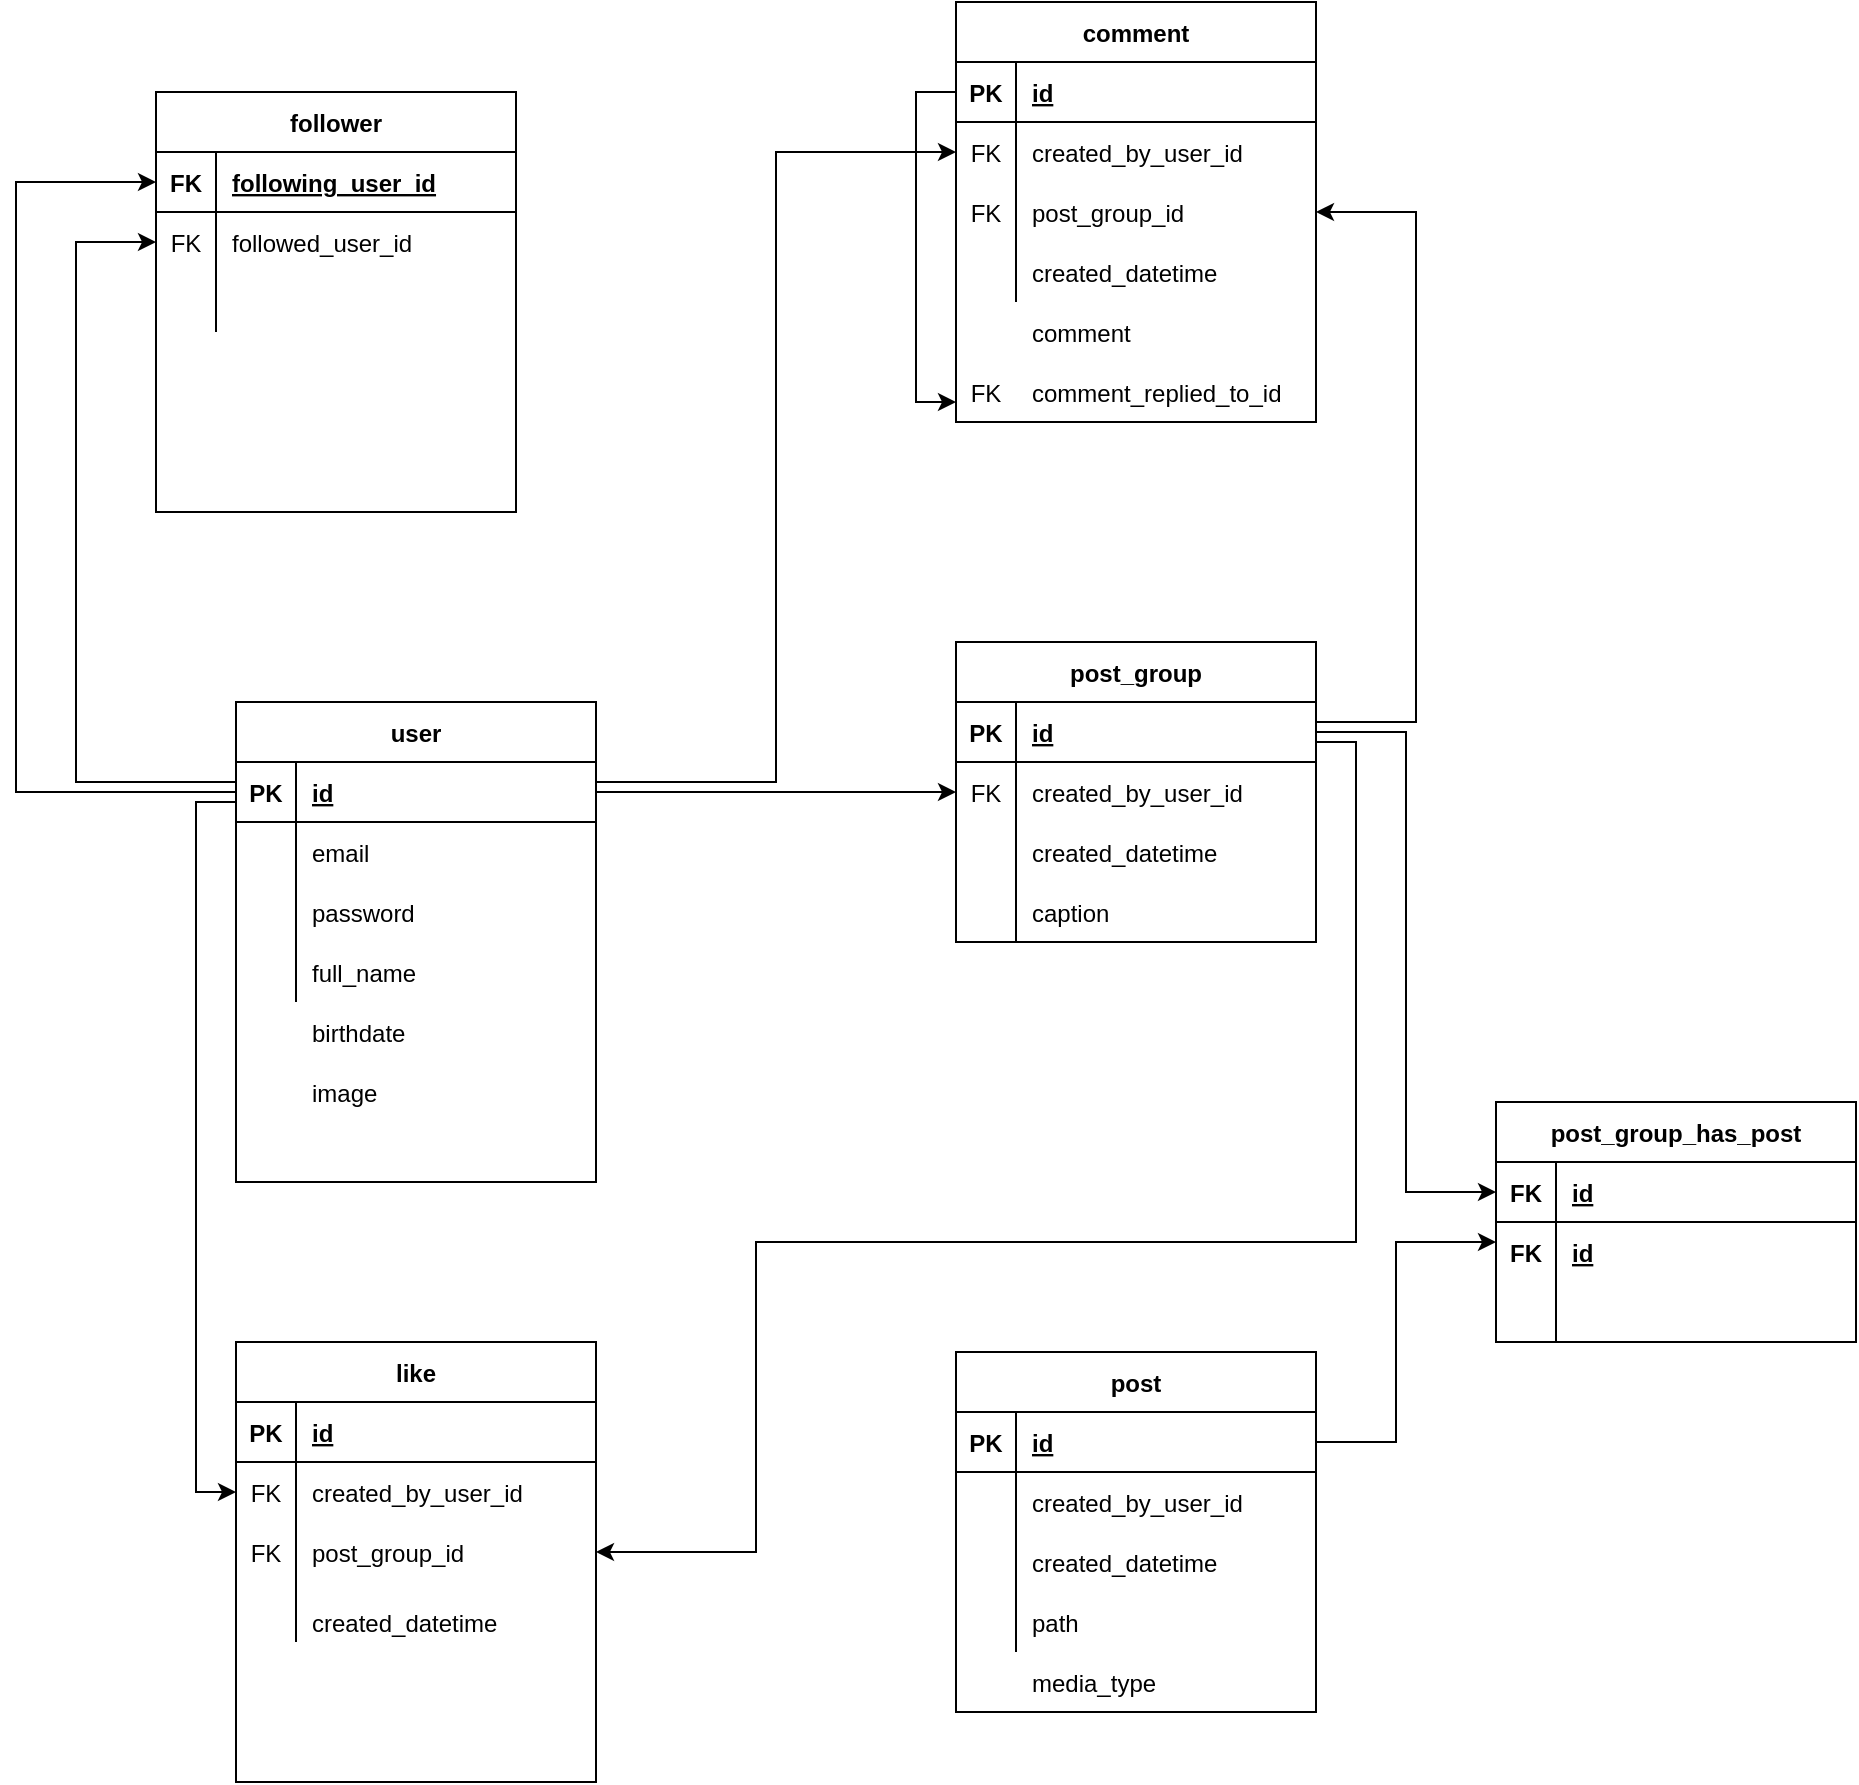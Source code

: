 <mxfile>
    <diagram id="n9DE9smfEkgQzYJsBdhr" name="หน้า-1">
        <mxGraphModel dx="1129" dy="1591" grid="1" gridSize="10" guides="1" tooltips="1" connect="1" arrows="1" fold="1" page="1" pageScale="1" pageWidth="827" pageHeight="1169" math="0" shadow="0">
            <root>
                <mxCell id="0"/>
                <mxCell id="1" parent="0"/>
                <mxCell id="JcZZN16-O_PrBwROxKfJ-8" value="user" style="shape=table;startSize=30;container=1;collapsible=1;childLayout=tableLayout;fixedRows=1;rowLines=0;fontStyle=1;align=center;resizeLast=1;" parent="1" vertex="1">
                    <mxGeometry x="340" y="310" width="180" height="240" as="geometry"/>
                </mxCell>
                <mxCell id="JcZZN16-O_PrBwROxKfJ-9" value="" style="shape=tableRow;horizontal=0;startSize=0;swimlaneHead=0;swimlaneBody=0;fillColor=none;collapsible=0;dropTarget=0;points=[[0,0.5],[1,0.5]];portConstraint=eastwest;top=0;left=0;right=0;bottom=1;" parent="JcZZN16-O_PrBwROxKfJ-8" vertex="1">
                    <mxGeometry y="30" width="180" height="30" as="geometry"/>
                </mxCell>
                <mxCell id="JcZZN16-O_PrBwROxKfJ-10" value="PK" style="shape=partialRectangle;connectable=0;fillColor=none;top=0;left=0;bottom=0;right=0;fontStyle=1;overflow=hidden;" parent="JcZZN16-O_PrBwROxKfJ-9" vertex="1">
                    <mxGeometry width="30" height="30" as="geometry">
                        <mxRectangle width="30" height="30" as="alternateBounds"/>
                    </mxGeometry>
                </mxCell>
                <mxCell id="JcZZN16-O_PrBwROxKfJ-11" value="id" style="shape=partialRectangle;connectable=0;fillColor=none;top=0;left=0;bottom=0;right=0;align=left;spacingLeft=6;fontStyle=5;overflow=hidden;" parent="JcZZN16-O_PrBwROxKfJ-9" vertex="1">
                    <mxGeometry x="30" width="150" height="30" as="geometry">
                        <mxRectangle width="150" height="30" as="alternateBounds"/>
                    </mxGeometry>
                </mxCell>
                <mxCell id="JcZZN16-O_PrBwROxKfJ-18" value="" style="shape=tableRow;horizontal=0;startSize=0;swimlaneHead=0;swimlaneBody=0;fillColor=none;collapsible=0;dropTarget=0;points=[[0,0.5],[1,0.5]];portConstraint=eastwest;top=0;left=0;right=0;bottom=0;" parent="JcZZN16-O_PrBwROxKfJ-8" vertex="1">
                    <mxGeometry y="60" width="180" height="30" as="geometry"/>
                </mxCell>
                <mxCell id="JcZZN16-O_PrBwROxKfJ-19" value="" style="shape=partialRectangle;connectable=0;fillColor=none;top=0;left=0;bottom=0;right=0;editable=1;overflow=hidden;" parent="JcZZN16-O_PrBwROxKfJ-18" vertex="1">
                    <mxGeometry width="30" height="30" as="geometry">
                        <mxRectangle width="30" height="30" as="alternateBounds"/>
                    </mxGeometry>
                </mxCell>
                <mxCell id="JcZZN16-O_PrBwROxKfJ-20" value="email" style="shape=partialRectangle;connectable=0;fillColor=none;top=0;left=0;bottom=0;right=0;align=left;spacingLeft=6;overflow=hidden;" parent="JcZZN16-O_PrBwROxKfJ-18" vertex="1">
                    <mxGeometry x="30" width="150" height="30" as="geometry">
                        <mxRectangle width="150" height="30" as="alternateBounds"/>
                    </mxGeometry>
                </mxCell>
                <mxCell id="JcZZN16-O_PrBwROxKfJ-12" value="" style="shape=tableRow;horizontal=0;startSize=0;swimlaneHead=0;swimlaneBody=0;fillColor=none;collapsible=0;dropTarget=0;points=[[0,0.5],[1,0.5]];portConstraint=eastwest;top=0;left=0;right=0;bottom=0;" parent="JcZZN16-O_PrBwROxKfJ-8" vertex="1">
                    <mxGeometry y="90" width="180" height="30" as="geometry"/>
                </mxCell>
                <mxCell id="JcZZN16-O_PrBwROxKfJ-13" value="" style="shape=partialRectangle;connectable=0;fillColor=none;top=0;left=0;bottom=0;right=0;editable=1;overflow=hidden;" parent="JcZZN16-O_PrBwROxKfJ-12" vertex="1">
                    <mxGeometry width="30" height="30" as="geometry">
                        <mxRectangle width="30" height="30" as="alternateBounds"/>
                    </mxGeometry>
                </mxCell>
                <mxCell id="JcZZN16-O_PrBwROxKfJ-14" value="password" style="shape=partialRectangle;connectable=0;fillColor=none;top=0;left=0;bottom=0;right=0;align=left;spacingLeft=6;overflow=hidden;" parent="JcZZN16-O_PrBwROxKfJ-12" vertex="1">
                    <mxGeometry x="30" width="150" height="30" as="geometry">
                        <mxRectangle width="150" height="30" as="alternateBounds"/>
                    </mxGeometry>
                </mxCell>
                <mxCell id="JcZZN16-O_PrBwROxKfJ-15" value="" style="shape=tableRow;horizontal=0;startSize=0;swimlaneHead=0;swimlaneBody=0;fillColor=none;collapsible=0;dropTarget=0;points=[[0,0.5],[1,0.5]];portConstraint=eastwest;top=0;left=0;right=0;bottom=0;" parent="JcZZN16-O_PrBwROxKfJ-8" vertex="1">
                    <mxGeometry y="120" width="180" height="30" as="geometry"/>
                </mxCell>
                <mxCell id="JcZZN16-O_PrBwROxKfJ-16" value="" style="shape=partialRectangle;connectable=0;fillColor=none;top=0;left=0;bottom=0;right=0;editable=1;overflow=hidden;" parent="JcZZN16-O_PrBwROxKfJ-15" vertex="1">
                    <mxGeometry width="30" height="30" as="geometry">
                        <mxRectangle width="30" height="30" as="alternateBounds"/>
                    </mxGeometry>
                </mxCell>
                <mxCell id="JcZZN16-O_PrBwROxKfJ-17" value="full_name" style="shape=partialRectangle;connectable=0;fillColor=none;top=0;left=0;bottom=0;right=0;align=left;spacingLeft=6;overflow=hidden;" parent="JcZZN16-O_PrBwROxKfJ-15" vertex="1">
                    <mxGeometry x="30" width="150" height="30" as="geometry">
                        <mxRectangle width="150" height="30" as="alternateBounds"/>
                    </mxGeometry>
                </mxCell>
                <mxCell id="JcZZN16-O_PrBwROxKfJ-25" value="post_group" style="shape=table;startSize=30;container=1;collapsible=1;childLayout=tableLayout;fixedRows=1;rowLines=0;fontStyle=1;align=center;resizeLast=1;" parent="1" vertex="1">
                    <mxGeometry x="700" y="280" width="180" height="150" as="geometry"/>
                </mxCell>
                <mxCell id="JcZZN16-O_PrBwROxKfJ-26" value="" style="shape=tableRow;horizontal=0;startSize=0;swimlaneHead=0;swimlaneBody=0;fillColor=none;collapsible=0;dropTarget=0;points=[[0,0.5],[1,0.5]];portConstraint=eastwest;top=0;left=0;right=0;bottom=1;" parent="JcZZN16-O_PrBwROxKfJ-25" vertex="1">
                    <mxGeometry y="30" width="180" height="30" as="geometry"/>
                </mxCell>
                <mxCell id="JcZZN16-O_PrBwROxKfJ-27" value="PK" style="shape=partialRectangle;connectable=0;fillColor=none;top=0;left=0;bottom=0;right=0;fontStyle=1;overflow=hidden;" parent="JcZZN16-O_PrBwROxKfJ-26" vertex="1">
                    <mxGeometry width="30" height="30" as="geometry">
                        <mxRectangle width="30" height="30" as="alternateBounds"/>
                    </mxGeometry>
                </mxCell>
                <mxCell id="JcZZN16-O_PrBwROxKfJ-28" value="id" style="shape=partialRectangle;connectable=0;fillColor=none;top=0;left=0;bottom=0;right=0;align=left;spacingLeft=6;fontStyle=5;overflow=hidden;" parent="JcZZN16-O_PrBwROxKfJ-26" vertex="1">
                    <mxGeometry x="30" width="150" height="30" as="geometry">
                        <mxRectangle width="150" height="30" as="alternateBounds"/>
                    </mxGeometry>
                </mxCell>
                <mxCell id="JcZZN16-O_PrBwROxKfJ-29" value="" style="shape=tableRow;horizontal=0;startSize=0;swimlaneHead=0;swimlaneBody=0;fillColor=none;collapsible=0;dropTarget=0;points=[[0,0.5],[1,0.5]];portConstraint=eastwest;top=0;left=0;right=0;bottom=0;" parent="JcZZN16-O_PrBwROxKfJ-25" vertex="1">
                    <mxGeometry y="60" width="180" height="30" as="geometry"/>
                </mxCell>
                <mxCell id="JcZZN16-O_PrBwROxKfJ-30" value="FK" style="shape=partialRectangle;connectable=0;fillColor=none;top=0;left=0;bottom=0;right=0;editable=1;overflow=hidden;" parent="JcZZN16-O_PrBwROxKfJ-29" vertex="1">
                    <mxGeometry width="30" height="30" as="geometry">
                        <mxRectangle width="30" height="30" as="alternateBounds"/>
                    </mxGeometry>
                </mxCell>
                <mxCell id="JcZZN16-O_PrBwROxKfJ-31" value="created_by_user_id" style="shape=partialRectangle;connectable=0;fillColor=none;top=0;left=0;bottom=0;right=0;align=left;spacingLeft=6;overflow=hidden;" parent="JcZZN16-O_PrBwROxKfJ-29" vertex="1">
                    <mxGeometry x="30" width="150" height="30" as="geometry">
                        <mxRectangle width="150" height="30" as="alternateBounds"/>
                    </mxGeometry>
                </mxCell>
                <mxCell id="JcZZN16-O_PrBwROxKfJ-32" value="" style="shape=tableRow;horizontal=0;startSize=0;swimlaneHead=0;swimlaneBody=0;fillColor=none;collapsible=0;dropTarget=0;points=[[0,0.5],[1,0.5]];portConstraint=eastwest;top=0;left=0;right=0;bottom=0;" parent="JcZZN16-O_PrBwROxKfJ-25" vertex="1">
                    <mxGeometry y="90" width="180" height="30" as="geometry"/>
                </mxCell>
                <mxCell id="JcZZN16-O_PrBwROxKfJ-33" value="" style="shape=partialRectangle;connectable=0;fillColor=none;top=0;left=0;bottom=0;right=0;editable=1;overflow=hidden;" parent="JcZZN16-O_PrBwROxKfJ-32" vertex="1">
                    <mxGeometry width="30" height="30" as="geometry">
                        <mxRectangle width="30" height="30" as="alternateBounds"/>
                    </mxGeometry>
                </mxCell>
                <mxCell id="JcZZN16-O_PrBwROxKfJ-34" value="created_datetime" style="shape=partialRectangle;connectable=0;fillColor=none;top=0;left=0;bottom=0;right=0;align=left;spacingLeft=6;overflow=hidden;" parent="JcZZN16-O_PrBwROxKfJ-32" vertex="1">
                    <mxGeometry x="30" width="150" height="30" as="geometry">
                        <mxRectangle width="150" height="30" as="alternateBounds"/>
                    </mxGeometry>
                </mxCell>
                <mxCell id="JcZZN16-O_PrBwROxKfJ-35" value="" style="shape=tableRow;horizontal=0;startSize=0;swimlaneHead=0;swimlaneBody=0;fillColor=none;collapsible=0;dropTarget=0;points=[[0,0.5],[1,0.5]];portConstraint=eastwest;top=0;left=0;right=0;bottom=0;" parent="JcZZN16-O_PrBwROxKfJ-25" vertex="1">
                    <mxGeometry y="120" width="180" height="30" as="geometry"/>
                </mxCell>
                <mxCell id="JcZZN16-O_PrBwROxKfJ-36" value="" style="shape=partialRectangle;connectable=0;fillColor=none;top=0;left=0;bottom=0;right=0;editable=1;overflow=hidden;" parent="JcZZN16-O_PrBwROxKfJ-35" vertex="1">
                    <mxGeometry width="30" height="30" as="geometry">
                        <mxRectangle width="30" height="30" as="alternateBounds"/>
                    </mxGeometry>
                </mxCell>
                <mxCell id="JcZZN16-O_PrBwROxKfJ-37" value="caption" style="shape=partialRectangle;connectable=0;fillColor=none;top=0;left=0;bottom=0;right=0;align=left;spacingLeft=6;overflow=hidden;" parent="JcZZN16-O_PrBwROxKfJ-35" vertex="1">
                    <mxGeometry x="30" width="150" height="30" as="geometry">
                        <mxRectangle width="150" height="30" as="alternateBounds"/>
                    </mxGeometry>
                </mxCell>
                <mxCell id="JcZZN16-O_PrBwROxKfJ-40" value="birthdate" style="shape=partialRectangle;connectable=0;fillColor=none;top=0;left=0;bottom=0;right=0;align=left;spacingLeft=6;overflow=hidden;" parent="1" vertex="1">
                    <mxGeometry x="370" y="460" width="150" height="30" as="geometry">
                        <mxRectangle width="150" height="30" as="alternateBounds"/>
                    </mxGeometry>
                </mxCell>
                <mxCell id="JcZZN16-O_PrBwROxKfJ-41" value="image" style="shape=partialRectangle;connectable=0;fillColor=none;top=0;left=0;bottom=0;right=0;align=left;spacingLeft=6;overflow=hidden;" parent="1" vertex="1">
                    <mxGeometry x="370" y="490" width="150" height="30" as="geometry">
                        <mxRectangle width="150" height="30" as="alternateBounds"/>
                    </mxGeometry>
                </mxCell>
                <mxCell id="JcZZN16-O_PrBwROxKfJ-43" value="post" style="shape=table;startSize=30;container=1;collapsible=1;childLayout=tableLayout;fixedRows=1;rowLines=0;fontStyle=1;align=center;resizeLast=1;" parent="1" vertex="1">
                    <mxGeometry x="700" y="635" width="180" height="180" as="geometry"/>
                </mxCell>
                <mxCell id="JcZZN16-O_PrBwROxKfJ-44" value="" style="shape=tableRow;horizontal=0;startSize=0;swimlaneHead=0;swimlaneBody=0;fillColor=none;collapsible=0;dropTarget=0;points=[[0,0.5],[1,0.5]];portConstraint=eastwest;top=0;left=0;right=0;bottom=1;" parent="JcZZN16-O_PrBwROxKfJ-43" vertex="1">
                    <mxGeometry y="30" width="180" height="30" as="geometry"/>
                </mxCell>
                <mxCell id="JcZZN16-O_PrBwROxKfJ-45" value="PK" style="shape=partialRectangle;connectable=0;fillColor=none;top=0;left=0;bottom=0;right=0;fontStyle=1;overflow=hidden;" parent="JcZZN16-O_PrBwROxKfJ-44" vertex="1">
                    <mxGeometry width="30" height="30" as="geometry">
                        <mxRectangle width="30" height="30" as="alternateBounds"/>
                    </mxGeometry>
                </mxCell>
                <mxCell id="JcZZN16-O_PrBwROxKfJ-46" value="id" style="shape=partialRectangle;connectable=0;fillColor=none;top=0;left=0;bottom=0;right=0;align=left;spacingLeft=6;fontStyle=5;overflow=hidden;" parent="JcZZN16-O_PrBwROxKfJ-44" vertex="1">
                    <mxGeometry x="30" width="150" height="30" as="geometry">
                        <mxRectangle width="150" height="30" as="alternateBounds"/>
                    </mxGeometry>
                </mxCell>
                <mxCell id="JcZZN16-O_PrBwROxKfJ-47" value="" style="shape=tableRow;horizontal=0;startSize=0;swimlaneHead=0;swimlaneBody=0;fillColor=none;collapsible=0;dropTarget=0;points=[[0,0.5],[1,0.5]];portConstraint=eastwest;top=0;left=0;right=0;bottom=0;" parent="JcZZN16-O_PrBwROxKfJ-43" vertex="1">
                    <mxGeometry y="60" width="180" height="30" as="geometry"/>
                </mxCell>
                <mxCell id="JcZZN16-O_PrBwROxKfJ-48" value="" style="shape=partialRectangle;connectable=0;fillColor=none;top=0;left=0;bottom=0;right=0;editable=1;overflow=hidden;" parent="JcZZN16-O_PrBwROxKfJ-47" vertex="1">
                    <mxGeometry width="30" height="30" as="geometry">
                        <mxRectangle width="30" height="30" as="alternateBounds"/>
                    </mxGeometry>
                </mxCell>
                <mxCell id="JcZZN16-O_PrBwROxKfJ-49" value="created_by_user_id" style="shape=partialRectangle;connectable=0;fillColor=none;top=0;left=0;bottom=0;right=0;align=left;spacingLeft=6;overflow=hidden;" parent="JcZZN16-O_PrBwROxKfJ-47" vertex="1">
                    <mxGeometry x="30" width="150" height="30" as="geometry">
                        <mxRectangle width="150" height="30" as="alternateBounds"/>
                    </mxGeometry>
                </mxCell>
                <mxCell id="JcZZN16-O_PrBwROxKfJ-50" value="" style="shape=tableRow;horizontal=0;startSize=0;swimlaneHead=0;swimlaneBody=0;fillColor=none;collapsible=0;dropTarget=0;points=[[0,0.5],[1,0.5]];portConstraint=eastwest;top=0;left=0;right=0;bottom=0;" parent="JcZZN16-O_PrBwROxKfJ-43" vertex="1">
                    <mxGeometry y="90" width="180" height="30" as="geometry"/>
                </mxCell>
                <mxCell id="JcZZN16-O_PrBwROxKfJ-51" value="" style="shape=partialRectangle;connectable=0;fillColor=none;top=0;left=0;bottom=0;right=0;editable=1;overflow=hidden;" parent="JcZZN16-O_PrBwROxKfJ-50" vertex="1">
                    <mxGeometry width="30" height="30" as="geometry">
                        <mxRectangle width="30" height="30" as="alternateBounds"/>
                    </mxGeometry>
                </mxCell>
                <mxCell id="JcZZN16-O_PrBwROxKfJ-52" value="created_datetime" style="shape=partialRectangle;connectable=0;fillColor=none;top=0;left=0;bottom=0;right=0;align=left;spacingLeft=6;overflow=hidden;" parent="JcZZN16-O_PrBwROxKfJ-50" vertex="1">
                    <mxGeometry x="30" width="150" height="30" as="geometry">
                        <mxRectangle width="150" height="30" as="alternateBounds"/>
                    </mxGeometry>
                </mxCell>
                <mxCell id="JcZZN16-O_PrBwROxKfJ-53" value="" style="shape=tableRow;horizontal=0;startSize=0;swimlaneHead=0;swimlaneBody=0;fillColor=none;collapsible=0;dropTarget=0;points=[[0,0.5],[1,0.5]];portConstraint=eastwest;top=0;left=0;right=0;bottom=0;" parent="JcZZN16-O_PrBwROxKfJ-43" vertex="1">
                    <mxGeometry y="120" width="180" height="30" as="geometry"/>
                </mxCell>
                <mxCell id="JcZZN16-O_PrBwROxKfJ-54" value="" style="shape=partialRectangle;connectable=0;fillColor=none;top=0;left=0;bottom=0;right=0;editable=1;overflow=hidden;" parent="JcZZN16-O_PrBwROxKfJ-53" vertex="1">
                    <mxGeometry width="30" height="30" as="geometry">
                        <mxRectangle width="30" height="30" as="alternateBounds"/>
                    </mxGeometry>
                </mxCell>
                <mxCell id="JcZZN16-O_PrBwROxKfJ-55" value="path" style="shape=partialRectangle;connectable=0;fillColor=none;top=0;left=0;bottom=0;right=0;align=left;spacingLeft=6;overflow=hidden;" parent="JcZZN16-O_PrBwROxKfJ-53" vertex="1">
                    <mxGeometry x="30" width="150" height="30" as="geometry">
                        <mxRectangle width="150" height="30" as="alternateBounds"/>
                    </mxGeometry>
                </mxCell>
                <mxCell id="JcZZN16-O_PrBwROxKfJ-57" value="media_type" style="shape=partialRectangle;connectable=0;fillColor=none;top=0;left=0;bottom=0;right=0;align=left;spacingLeft=6;overflow=hidden;" parent="1" vertex="1">
                    <mxGeometry x="730" y="785" width="150" height="30" as="geometry">
                        <mxRectangle width="150" height="30" as="alternateBounds"/>
                    </mxGeometry>
                </mxCell>
                <mxCell id="JcZZN16-O_PrBwROxKfJ-58" value="post_group_has_post" style="shape=table;startSize=30;container=1;collapsible=1;childLayout=tableLayout;fixedRows=1;rowLines=0;fontStyle=1;align=center;resizeLast=1;" parent="1" vertex="1">
                    <mxGeometry x="970" y="510" width="180" height="120" as="geometry"/>
                </mxCell>
                <mxCell id="JcZZN16-O_PrBwROxKfJ-59" value="" style="shape=tableRow;horizontal=0;startSize=0;swimlaneHead=0;swimlaneBody=0;fillColor=none;collapsible=0;dropTarget=0;points=[[0,0.5],[1,0.5]];portConstraint=eastwest;top=0;left=0;right=0;bottom=1;" parent="JcZZN16-O_PrBwROxKfJ-58" vertex="1">
                    <mxGeometry y="30" width="180" height="30" as="geometry"/>
                </mxCell>
                <mxCell id="JcZZN16-O_PrBwROxKfJ-60" value="FK" style="shape=partialRectangle;connectable=0;fillColor=none;top=0;left=0;bottom=0;right=0;fontStyle=1;overflow=hidden;" parent="JcZZN16-O_PrBwROxKfJ-59" vertex="1">
                    <mxGeometry width="30" height="30" as="geometry">
                        <mxRectangle width="30" height="30" as="alternateBounds"/>
                    </mxGeometry>
                </mxCell>
                <mxCell id="JcZZN16-O_PrBwROxKfJ-61" value="id" style="shape=partialRectangle;connectable=0;fillColor=none;top=0;left=0;bottom=0;right=0;align=left;spacingLeft=6;fontStyle=5;overflow=hidden;" parent="JcZZN16-O_PrBwROxKfJ-59" vertex="1">
                    <mxGeometry x="30" width="150" height="30" as="geometry">
                        <mxRectangle width="150" height="30" as="alternateBounds"/>
                    </mxGeometry>
                </mxCell>
                <mxCell id="JcZZN16-O_PrBwROxKfJ-65" value="" style="shape=tableRow;horizontal=0;startSize=0;swimlaneHead=0;swimlaneBody=0;fillColor=none;collapsible=0;dropTarget=0;points=[[0,0.5],[1,0.5]];portConstraint=eastwest;top=0;left=0;right=0;bottom=0;" parent="JcZZN16-O_PrBwROxKfJ-58" vertex="1">
                    <mxGeometry y="60" width="180" height="30" as="geometry"/>
                </mxCell>
                <mxCell id="JcZZN16-O_PrBwROxKfJ-66" value="" style="shape=partialRectangle;connectable=0;fillColor=none;top=0;left=0;bottom=0;right=0;editable=1;overflow=hidden;" parent="JcZZN16-O_PrBwROxKfJ-65" vertex="1">
                    <mxGeometry width="30" height="30" as="geometry">
                        <mxRectangle width="30" height="30" as="alternateBounds"/>
                    </mxGeometry>
                </mxCell>
                <mxCell id="JcZZN16-O_PrBwROxKfJ-67" value="" style="shape=partialRectangle;connectable=0;fillColor=none;top=0;left=0;bottom=0;right=0;align=left;spacingLeft=6;overflow=hidden;" parent="JcZZN16-O_PrBwROxKfJ-65" vertex="1">
                    <mxGeometry x="30" width="150" height="30" as="geometry">
                        <mxRectangle width="150" height="30" as="alternateBounds"/>
                    </mxGeometry>
                </mxCell>
                <mxCell id="JcZZN16-O_PrBwROxKfJ-68" value="" style="shape=tableRow;horizontal=0;startSize=0;swimlaneHead=0;swimlaneBody=0;fillColor=none;collapsible=0;dropTarget=0;points=[[0,0.5],[1,0.5]];portConstraint=eastwest;top=0;left=0;right=0;bottom=0;" parent="JcZZN16-O_PrBwROxKfJ-58" vertex="1">
                    <mxGeometry y="90" width="180" height="30" as="geometry"/>
                </mxCell>
                <mxCell id="JcZZN16-O_PrBwROxKfJ-69" value="" style="shape=partialRectangle;connectable=0;fillColor=none;top=0;left=0;bottom=0;right=0;editable=1;overflow=hidden;" parent="JcZZN16-O_PrBwROxKfJ-68" vertex="1">
                    <mxGeometry width="30" height="30" as="geometry">
                        <mxRectangle width="30" height="30" as="alternateBounds"/>
                    </mxGeometry>
                </mxCell>
                <mxCell id="JcZZN16-O_PrBwROxKfJ-70" value="" style="shape=partialRectangle;connectable=0;fillColor=none;top=0;left=0;bottom=0;right=0;align=left;spacingLeft=6;overflow=hidden;" parent="JcZZN16-O_PrBwROxKfJ-68" vertex="1">
                    <mxGeometry x="30" width="150" height="30" as="geometry">
                        <mxRectangle width="150" height="30" as="alternateBounds"/>
                    </mxGeometry>
                </mxCell>
                <mxCell id="JcZZN16-O_PrBwROxKfJ-71" value="id" style="shape=partialRectangle;connectable=0;fillColor=none;top=0;left=0;bottom=0;right=0;align=left;spacingLeft=6;fontStyle=5;overflow=hidden;" parent="1" vertex="1">
                    <mxGeometry x="1000" y="570" width="150" height="30" as="geometry">
                        <mxRectangle width="150" height="30" as="alternateBounds"/>
                    </mxGeometry>
                </mxCell>
                <mxCell id="JcZZN16-O_PrBwROxKfJ-72" value="FK" style="shape=partialRectangle;connectable=0;fillColor=none;top=0;left=0;bottom=0;right=0;fontStyle=1;overflow=hidden;" parent="1" vertex="1">
                    <mxGeometry x="970" y="570" width="30" height="30" as="geometry">
                        <mxRectangle width="30" height="30" as="alternateBounds"/>
                    </mxGeometry>
                </mxCell>
                <mxCell id="JcZZN16-O_PrBwROxKfJ-74" style="edgeStyle=orthogonalEdgeStyle;rounded=0;orthogonalLoop=1;jettySize=auto;html=1;exitX=1;exitY=0.5;exitDx=0;exitDy=0;entryX=0;entryY=0.5;entryDx=0;entryDy=0;" parent="1" source="JcZZN16-O_PrBwROxKfJ-9" target="JcZZN16-O_PrBwROxKfJ-29" edge="1">
                    <mxGeometry relative="1" as="geometry"/>
                </mxCell>
                <mxCell id="JcZZN16-O_PrBwROxKfJ-75" style="edgeStyle=orthogonalEdgeStyle;rounded=0;orthogonalLoop=1;jettySize=auto;html=1;exitX=1;exitY=0.5;exitDx=0;exitDy=0;entryX=0;entryY=0.5;entryDx=0;entryDy=0;" parent="1" source="JcZZN16-O_PrBwROxKfJ-26" target="JcZZN16-O_PrBwROxKfJ-59" edge="1">
                    <mxGeometry relative="1" as="geometry"/>
                </mxCell>
                <mxCell id="JcZZN16-O_PrBwROxKfJ-76" style="edgeStyle=orthogonalEdgeStyle;rounded=0;orthogonalLoop=1;jettySize=auto;html=1;exitX=1;exitY=0.5;exitDx=0;exitDy=0;" parent="1" source="JcZZN16-O_PrBwROxKfJ-44" edge="1">
                    <mxGeometry relative="1" as="geometry">
                        <mxPoint x="970.0" y="580" as="targetPoint"/>
                        <Array as="points">
                            <mxPoint x="920" y="680"/>
                            <mxPoint x="920" y="580"/>
                        </Array>
                    </mxGeometry>
                </mxCell>
                <mxCell id="JcZZN16-O_PrBwROxKfJ-77" value="comment" style="shape=table;startSize=30;container=1;collapsible=1;childLayout=tableLayout;fixedRows=1;rowLines=0;fontStyle=1;align=center;resizeLast=1;" parent="1" vertex="1">
                    <mxGeometry x="700" y="-40" width="180" height="210" as="geometry"/>
                </mxCell>
                <mxCell id="JcZZN16-O_PrBwROxKfJ-78" value="" style="shape=tableRow;horizontal=0;startSize=0;swimlaneHead=0;swimlaneBody=0;fillColor=none;collapsible=0;dropTarget=0;points=[[0,0.5],[1,0.5]];portConstraint=eastwest;top=0;left=0;right=0;bottom=1;" parent="JcZZN16-O_PrBwROxKfJ-77" vertex="1">
                    <mxGeometry y="30" width="180" height="30" as="geometry"/>
                </mxCell>
                <mxCell id="JcZZN16-O_PrBwROxKfJ-79" value="PK" style="shape=partialRectangle;connectable=0;fillColor=none;top=0;left=0;bottom=0;right=0;fontStyle=1;overflow=hidden;" parent="JcZZN16-O_PrBwROxKfJ-78" vertex="1">
                    <mxGeometry width="30" height="30" as="geometry">
                        <mxRectangle width="30" height="30" as="alternateBounds"/>
                    </mxGeometry>
                </mxCell>
                <mxCell id="JcZZN16-O_PrBwROxKfJ-80" value="id" style="shape=partialRectangle;connectable=0;fillColor=none;top=0;left=0;bottom=0;right=0;align=left;spacingLeft=6;fontStyle=5;overflow=hidden;" parent="JcZZN16-O_PrBwROxKfJ-78" vertex="1">
                    <mxGeometry x="30" width="150" height="30" as="geometry">
                        <mxRectangle width="150" height="30" as="alternateBounds"/>
                    </mxGeometry>
                </mxCell>
                <mxCell id="JcZZN16-O_PrBwROxKfJ-81" value="" style="shape=tableRow;horizontal=0;startSize=0;swimlaneHead=0;swimlaneBody=0;fillColor=none;collapsible=0;dropTarget=0;points=[[0,0.5],[1,0.5]];portConstraint=eastwest;top=0;left=0;right=0;bottom=0;" parent="JcZZN16-O_PrBwROxKfJ-77" vertex="1">
                    <mxGeometry y="60" width="180" height="30" as="geometry"/>
                </mxCell>
                <mxCell id="JcZZN16-O_PrBwROxKfJ-82" value="FK" style="shape=partialRectangle;connectable=0;fillColor=none;top=0;left=0;bottom=0;right=0;editable=1;overflow=hidden;" parent="JcZZN16-O_PrBwROxKfJ-81" vertex="1">
                    <mxGeometry width="30" height="30" as="geometry">
                        <mxRectangle width="30" height="30" as="alternateBounds"/>
                    </mxGeometry>
                </mxCell>
                <mxCell id="JcZZN16-O_PrBwROxKfJ-83" value="created_by_user_id" style="shape=partialRectangle;connectable=0;fillColor=none;top=0;left=0;bottom=0;right=0;align=left;spacingLeft=6;overflow=hidden;" parent="JcZZN16-O_PrBwROxKfJ-81" vertex="1">
                    <mxGeometry x="30" width="150" height="30" as="geometry">
                        <mxRectangle width="150" height="30" as="alternateBounds"/>
                    </mxGeometry>
                </mxCell>
                <mxCell id="JcZZN16-O_PrBwROxKfJ-84" value="" style="shape=tableRow;horizontal=0;startSize=0;swimlaneHead=0;swimlaneBody=0;fillColor=none;collapsible=0;dropTarget=0;points=[[0,0.5],[1,0.5]];portConstraint=eastwest;top=0;left=0;right=0;bottom=0;" parent="JcZZN16-O_PrBwROxKfJ-77" vertex="1">
                    <mxGeometry y="90" width="180" height="30" as="geometry"/>
                </mxCell>
                <mxCell id="JcZZN16-O_PrBwROxKfJ-85" value="FK" style="shape=partialRectangle;connectable=0;fillColor=none;top=0;left=0;bottom=0;right=0;editable=1;overflow=hidden;" parent="JcZZN16-O_PrBwROxKfJ-84" vertex="1">
                    <mxGeometry width="30" height="30" as="geometry">
                        <mxRectangle width="30" height="30" as="alternateBounds"/>
                    </mxGeometry>
                </mxCell>
                <mxCell id="JcZZN16-O_PrBwROxKfJ-86" value="post_group_id" style="shape=partialRectangle;connectable=0;fillColor=none;top=0;left=0;bottom=0;right=0;align=left;spacingLeft=6;overflow=hidden;" parent="JcZZN16-O_PrBwROxKfJ-84" vertex="1">
                    <mxGeometry x="30" width="150" height="30" as="geometry">
                        <mxRectangle width="150" height="30" as="alternateBounds"/>
                    </mxGeometry>
                </mxCell>
                <mxCell id="JcZZN16-O_PrBwROxKfJ-87" value="" style="shape=tableRow;horizontal=0;startSize=0;swimlaneHead=0;swimlaneBody=0;fillColor=none;collapsible=0;dropTarget=0;points=[[0,0.5],[1,0.5]];portConstraint=eastwest;top=0;left=0;right=0;bottom=0;" parent="JcZZN16-O_PrBwROxKfJ-77" vertex="1">
                    <mxGeometry y="120" width="180" height="30" as="geometry"/>
                </mxCell>
                <mxCell id="JcZZN16-O_PrBwROxKfJ-88" value="" style="shape=partialRectangle;connectable=0;fillColor=none;top=0;left=0;bottom=0;right=0;editable=1;overflow=hidden;" parent="JcZZN16-O_PrBwROxKfJ-87" vertex="1">
                    <mxGeometry width="30" height="30" as="geometry">
                        <mxRectangle width="30" height="30" as="alternateBounds"/>
                    </mxGeometry>
                </mxCell>
                <mxCell id="JcZZN16-O_PrBwROxKfJ-89" value="created_datetime" style="shape=partialRectangle;connectable=0;fillColor=none;top=0;left=0;bottom=0;right=0;align=left;spacingLeft=6;overflow=hidden;" parent="JcZZN16-O_PrBwROxKfJ-87" vertex="1">
                    <mxGeometry x="30" width="150" height="30" as="geometry">
                        <mxRectangle width="150" height="30" as="alternateBounds"/>
                    </mxGeometry>
                </mxCell>
                <mxCell id="JcZZN16-O_PrBwROxKfJ-93" value="comment" style="shape=partialRectangle;connectable=0;fillColor=none;top=0;left=0;bottom=0;right=0;align=left;spacingLeft=6;overflow=hidden;" parent="1" vertex="1">
                    <mxGeometry x="730" y="110" width="150" height="30" as="geometry">
                        <mxRectangle width="150" height="30" as="alternateBounds"/>
                    </mxGeometry>
                </mxCell>
                <mxCell id="JcZZN16-O_PrBwROxKfJ-94" value="comment_replied_to_id" style="shape=partialRectangle;connectable=0;fillColor=none;top=0;left=0;bottom=0;right=0;align=left;spacingLeft=6;overflow=hidden;" parent="1" vertex="1">
                    <mxGeometry x="730" y="140" width="150" height="30" as="geometry">
                        <mxRectangle width="150" height="30" as="alternateBounds"/>
                    </mxGeometry>
                </mxCell>
                <mxCell id="JcZZN16-O_PrBwROxKfJ-95" style="edgeStyle=orthogonalEdgeStyle;rounded=0;orthogonalLoop=1;jettySize=auto;html=1;exitX=1;exitY=0.5;exitDx=0;exitDy=0;entryX=0;entryY=0.5;entryDx=0;entryDy=0;" parent="1" source="JcZZN16-O_PrBwROxKfJ-9" target="JcZZN16-O_PrBwROxKfJ-81" edge="1">
                    <mxGeometry relative="1" as="geometry">
                        <Array as="points">
                            <mxPoint x="520" y="350"/>
                            <mxPoint x="610" y="350"/>
                            <mxPoint x="610" y="35"/>
                        </Array>
                    </mxGeometry>
                </mxCell>
                <mxCell id="JcZZN16-O_PrBwROxKfJ-98" style="edgeStyle=orthogonalEdgeStyle;rounded=0;orthogonalLoop=1;jettySize=auto;html=1;exitX=1;exitY=0.5;exitDx=0;exitDy=0;entryX=1;entryY=0.5;entryDx=0;entryDy=0;" parent="1" source="JcZZN16-O_PrBwROxKfJ-26" target="JcZZN16-O_PrBwROxKfJ-84" edge="1">
                    <mxGeometry relative="1" as="geometry">
                        <Array as="points">
                            <mxPoint x="880" y="320"/>
                            <mxPoint x="930" y="320"/>
                            <mxPoint x="930" y="65"/>
                        </Array>
                    </mxGeometry>
                </mxCell>
                <mxCell id="JcZZN16-O_PrBwROxKfJ-99" style="edgeStyle=orthogonalEdgeStyle;rounded=0;orthogonalLoop=1;jettySize=auto;html=1;exitX=0;exitY=0.5;exitDx=0;exitDy=0;" parent="1" source="JcZZN16-O_PrBwROxKfJ-78" edge="1">
                    <mxGeometry relative="1" as="geometry">
                        <mxPoint x="700" y="160" as="targetPoint"/>
                        <Array as="points">
                            <mxPoint x="680" y="5"/>
                            <mxPoint x="680" y="160"/>
                        </Array>
                    </mxGeometry>
                </mxCell>
                <mxCell id="JcZZN16-O_PrBwROxKfJ-100" value="FK" style="shape=partialRectangle;connectable=0;fillColor=none;top=0;left=0;bottom=0;right=0;editable=1;overflow=hidden;" parent="1" vertex="1">
                    <mxGeometry x="700" y="140" width="30" height="30" as="geometry">
                        <mxRectangle width="30" height="30" as="alternateBounds"/>
                    </mxGeometry>
                </mxCell>
                <mxCell id="JcZZN16-O_PrBwROxKfJ-101" value="follower" style="shape=table;startSize=30;container=1;collapsible=1;childLayout=tableLayout;fixedRows=1;rowLines=0;fontStyle=1;align=center;resizeLast=1;" parent="1" vertex="1">
                    <mxGeometry x="300" y="5" width="180" height="210" as="geometry"/>
                </mxCell>
                <mxCell id="JcZZN16-O_PrBwROxKfJ-102" value="" style="shape=tableRow;horizontal=0;startSize=0;swimlaneHead=0;swimlaneBody=0;fillColor=none;collapsible=0;dropTarget=0;points=[[0,0.5],[1,0.5]];portConstraint=eastwest;top=0;left=0;right=0;bottom=1;" parent="JcZZN16-O_PrBwROxKfJ-101" vertex="1">
                    <mxGeometry y="30" width="180" height="30" as="geometry"/>
                </mxCell>
                <mxCell id="JcZZN16-O_PrBwROxKfJ-103" value="FK" style="shape=partialRectangle;connectable=0;fillColor=none;top=0;left=0;bottom=0;right=0;fontStyle=1;overflow=hidden;" parent="JcZZN16-O_PrBwROxKfJ-102" vertex="1">
                    <mxGeometry width="30" height="30" as="geometry">
                        <mxRectangle width="30" height="30" as="alternateBounds"/>
                    </mxGeometry>
                </mxCell>
                <mxCell id="JcZZN16-O_PrBwROxKfJ-104" value="following_user_id" style="shape=partialRectangle;connectable=0;fillColor=none;top=0;left=0;bottom=0;right=0;align=left;spacingLeft=6;fontStyle=5;overflow=hidden;" parent="JcZZN16-O_PrBwROxKfJ-102" vertex="1">
                    <mxGeometry x="30" width="150" height="30" as="geometry">
                        <mxRectangle width="150" height="30" as="alternateBounds"/>
                    </mxGeometry>
                </mxCell>
                <mxCell id="JcZZN16-O_PrBwROxKfJ-108" value="" style="shape=tableRow;horizontal=0;startSize=0;swimlaneHead=0;swimlaneBody=0;fillColor=none;collapsible=0;dropTarget=0;points=[[0,0.5],[1,0.5]];portConstraint=eastwest;top=0;left=0;right=0;bottom=0;" parent="JcZZN16-O_PrBwROxKfJ-101" vertex="1">
                    <mxGeometry y="60" width="180" height="30" as="geometry"/>
                </mxCell>
                <mxCell id="JcZZN16-O_PrBwROxKfJ-109" value="FK" style="shape=partialRectangle;connectable=0;fillColor=none;top=0;left=0;bottom=0;right=0;editable=1;overflow=hidden;" parent="JcZZN16-O_PrBwROxKfJ-108" vertex="1">
                    <mxGeometry width="30" height="30" as="geometry">
                        <mxRectangle width="30" height="30" as="alternateBounds"/>
                    </mxGeometry>
                </mxCell>
                <mxCell id="JcZZN16-O_PrBwROxKfJ-110" value="followed_user_id" style="shape=partialRectangle;connectable=0;fillColor=none;top=0;left=0;bottom=0;right=0;align=left;spacingLeft=6;overflow=hidden;" parent="JcZZN16-O_PrBwROxKfJ-108" vertex="1">
                    <mxGeometry x="30" width="150" height="30" as="geometry">
                        <mxRectangle width="150" height="30" as="alternateBounds"/>
                    </mxGeometry>
                </mxCell>
                <mxCell id="JcZZN16-O_PrBwROxKfJ-111" value="" style="shape=tableRow;horizontal=0;startSize=0;swimlaneHead=0;swimlaneBody=0;fillColor=none;collapsible=0;dropTarget=0;points=[[0,0.5],[1,0.5]];portConstraint=eastwest;top=0;left=0;right=0;bottom=0;" parent="JcZZN16-O_PrBwROxKfJ-101" vertex="1">
                    <mxGeometry y="90" width="180" height="30" as="geometry"/>
                </mxCell>
                <mxCell id="JcZZN16-O_PrBwROxKfJ-112" value="" style="shape=partialRectangle;connectable=0;fillColor=none;top=0;left=0;bottom=0;right=0;editable=1;overflow=hidden;" parent="JcZZN16-O_PrBwROxKfJ-111" vertex="1">
                    <mxGeometry width="30" height="30" as="geometry">
                        <mxRectangle width="30" height="30" as="alternateBounds"/>
                    </mxGeometry>
                </mxCell>
                <mxCell id="JcZZN16-O_PrBwROxKfJ-113" value="" style="shape=partialRectangle;connectable=0;fillColor=none;top=0;left=0;bottom=0;right=0;align=left;spacingLeft=6;overflow=hidden;" parent="JcZZN16-O_PrBwROxKfJ-111" vertex="1">
                    <mxGeometry x="30" width="150" height="30" as="geometry">
                        <mxRectangle width="150" height="30" as="alternateBounds"/>
                    </mxGeometry>
                </mxCell>
                <mxCell id="JcZZN16-O_PrBwROxKfJ-117" style="edgeStyle=orthogonalEdgeStyle;rounded=0;orthogonalLoop=1;jettySize=auto;html=1;exitX=0;exitY=0.5;exitDx=0;exitDy=0;entryX=0;entryY=0.5;entryDx=0;entryDy=0;" parent="1" source="JcZZN16-O_PrBwROxKfJ-9" target="JcZZN16-O_PrBwROxKfJ-102" edge="1">
                    <mxGeometry relative="1" as="geometry">
                        <Array as="points">
                            <mxPoint x="230" y="355"/>
                            <mxPoint x="230" y="50"/>
                        </Array>
                    </mxGeometry>
                </mxCell>
                <mxCell id="JcZZN16-O_PrBwROxKfJ-118" style="edgeStyle=orthogonalEdgeStyle;rounded=0;orthogonalLoop=1;jettySize=auto;html=1;exitX=0;exitY=0.5;exitDx=0;exitDy=0;entryX=0;entryY=0.5;entryDx=0;entryDy=0;" parent="1" source="JcZZN16-O_PrBwROxKfJ-9" target="JcZZN16-O_PrBwROxKfJ-108" edge="1">
                    <mxGeometry relative="1" as="geometry">
                        <Array as="points">
                            <mxPoint x="340" y="350"/>
                            <mxPoint x="260" y="350"/>
                            <mxPoint x="260" y="80"/>
                        </Array>
                    </mxGeometry>
                </mxCell>
                <mxCell id="JcZZN16-O_PrBwROxKfJ-132" value="like" style="shape=table;startSize=30;container=1;collapsible=1;childLayout=tableLayout;fixedRows=1;rowLines=0;fontStyle=1;align=center;resizeLast=1;" parent="1" vertex="1">
                    <mxGeometry x="340" y="630" width="180" height="220" as="geometry"/>
                </mxCell>
                <mxCell id="JcZZN16-O_PrBwROxKfJ-133" value="" style="shape=tableRow;horizontal=0;startSize=0;swimlaneHead=0;swimlaneBody=0;fillColor=none;collapsible=0;dropTarget=0;points=[[0,0.5],[1,0.5]];portConstraint=eastwest;top=0;left=0;right=0;bottom=1;" parent="JcZZN16-O_PrBwROxKfJ-132" vertex="1">
                    <mxGeometry y="30" width="180" height="30" as="geometry"/>
                </mxCell>
                <mxCell id="JcZZN16-O_PrBwROxKfJ-134" value="PK" style="shape=partialRectangle;connectable=0;fillColor=none;top=0;left=0;bottom=0;right=0;fontStyle=1;overflow=hidden;" parent="JcZZN16-O_PrBwROxKfJ-133" vertex="1">
                    <mxGeometry width="30" height="30" as="geometry">
                        <mxRectangle width="30" height="30" as="alternateBounds"/>
                    </mxGeometry>
                </mxCell>
                <mxCell id="JcZZN16-O_PrBwROxKfJ-135" value="id" style="shape=partialRectangle;connectable=0;fillColor=none;top=0;left=0;bottom=0;right=0;align=left;spacingLeft=6;fontStyle=5;overflow=hidden;" parent="JcZZN16-O_PrBwROxKfJ-133" vertex="1">
                    <mxGeometry x="30" width="150" height="30" as="geometry">
                        <mxRectangle width="150" height="30" as="alternateBounds"/>
                    </mxGeometry>
                </mxCell>
                <mxCell id="JcZZN16-O_PrBwROxKfJ-136" value="" style="shape=tableRow;horizontal=0;startSize=0;swimlaneHead=0;swimlaneBody=0;fillColor=none;collapsible=0;dropTarget=0;points=[[0,0.5],[1,0.5]];portConstraint=eastwest;top=0;left=0;right=0;bottom=0;" parent="JcZZN16-O_PrBwROxKfJ-132" vertex="1">
                    <mxGeometry y="60" width="180" height="30" as="geometry"/>
                </mxCell>
                <mxCell id="JcZZN16-O_PrBwROxKfJ-137" value="FK" style="shape=partialRectangle;connectable=0;fillColor=none;top=0;left=0;bottom=0;right=0;editable=1;overflow=hidden;" parent="JcZZN16-O_PrBwROxKfJ-136" vertex="1">
                    <mxGeometry width="30" height="30" as="geometry">
                        <mxRectangle width="30" height="30" as="alternateBounds"/>
                    </mxGeometry>
                </mxCell>
                <mxCell id="JcZZN16-O_PrBwROxKfJ-138" value="created_by_user_id" style="shape=partialRectangle;connectable=0;fillColor=none;top=0;left=0;bottom=0;right=0;align=left;spacingLeft=6;overflow=hidden;" parent="JcZZN16-O_PrBwROxKfJ-136" vertex="1">
                    <mxGeometry x="30" width="150" height="30" as="geometry">
                        <mxRectangle width="150" height="30" as="alternateBounds"/>
                    </mxGeometry>
                </mxCell>
                <mxCell id="JcZZN16-O_PrBwROxKfJ-139" value="" style="shape=tableRow;horizontal=0;startSize=0;swimlaneHead=0;swimlaneBody=0;fillColor=none;collapsible=0;dropTarget=0;points=[[0,0.5],[1,0.5]];portConstraint=eastwest;top=0;left=0;right=0;bottom=0;" parent="JcZZN16-O_PrBwROxKfJ-132" vertex="1">
                    <mxGeometry y="90" width="180" height="30" as="geometry"/>
                </mxCell>
                <mxCell id="JcZZN16-O_PrBwROxKfJ-140" value="FK" style="shape=partialRectangle;connectable=0;fillColor=none;top=0;left=0;bottom=0;right=0;editable=1;overflow=hidden;" parent="JcZZN16-O_PrBwROxKfJ-139" vertex="1">
                    <mxGeometry width="30" height="30" as="geometry">
                        <mxRectangle width="30" height="30" as="alternateBounds"/>
                    </mxGeometry>
                </mxCell>
                <mxCell id="JcZZN16-O_PrBwROxKfJ-141" value="post_group_id" style="shape=partialRectangle;connectable=0;fillColor=none;top=0;left=0;bottom=0;right=0;align=left;spacingLeft=6;overflow=hidden;" parent="JcZZN16-O_PrBwROxKfJ-139" vertex="1">
                    <mxGeometry x="30" width="150" height="30" as="geometry">
                        <mxRectangle width="150" height="30" as="alternateBounds"/>
                    </mxGeometry>
                </mxCell>
                <mxCell id="JcZZN16-O_PrBwROxKfJ-142" value="" style="shape=tableRow;horizontal=0;startSize=0;swimlaneHead=0;swimlaneBody=0;fillColor=none;collapsible=0;dropTarget=0;points=[[0,0.5],[1,0.5]];portConstraint=eastwest;top=0;left=0;right=0;bottom=0;" parent="JcZZN16-O_PrBwROxKfJ-132" vertex="1">
                    <mxGeometry y="120" width="180" height="30" as="geometry"/>
                </mxCell>
                <mxCell id="JcZZN16-O_PrBwROxKfJ-143" value="" style="shape=partialRectangle;connectable=0;fillColor=none;top=0;left=0;bottom=0;right=0;editable=1;overflow=hidden;" parent="JcZZN16-O_PrBwROxKfJ-142" vertex="1">
                    <mxGeometry width="30" height="30" as="geometry">
                        <mxRectangle width="30" height="30" as="alternateBounds"/>
                    </mxGeometry>
                </mxCell>
                <mxCell id="JcZZN16-O_PrBwROxKfJ-144" value="" style="shape=partialRectangle;connectable=0;fillColor=none;top=0;left=0;bottom=0;right=0;align=left;spacingLeft=6;overflow=hidden;" parent="JcZZN16-O_PrBwROxKfJ-142" vertex="1">
                    <mxGeometry x="30" width="150" height="30" as="geometry">
                        <mxRectangle width="150" height="30" as="alternateBounds"/>
                    </mxGeometry>
                </mxCell>
                <mxCell id="JcZZN16-O_PrBwROxKfJ-145" value="created_datetime" style="shape=partialRectangle;connectable=0;fillColor=none;top=0;left=0;bottom=0;right=0;align=left;spacingLeft=6;overflow=hidden;" parent="1" vertex="1">
                    <mxGeometry x="370" y="755" width="150" height="30" as="geometry">
                        <mxRectangle width="150" height="30" as="alternateBounds"/>
                    </mxGeometry>
                </mxCell>
                <mxCell id="JcZZN16-O_PrBwROxKfJ-146" style="edgeStyle=orthogonalEdgeStyle;rounded=0;orthogonalLoop=1;jettySize=auto;html=1;exitX=1;exitY=0.5;exitDx=0;exitDy=0;entryX=1;entryY=0.5;entryDx=0;entryDy=0;" parent="1" source="JcZZN16-O_PrBwROxKfJ-26" target="JcZZN16-O_PrBwROxKfJ-139" edge="1">
                    <mxGeometry relative="1" as="geometry">
                        <mxPoint x="530" y="730" as="targetPoint"/>
                        <Array as="points">
                            <mxPoint x="880" y="330"/>
                            <mxPoint x="900" y="330"/>
                            <mxPoint x="900" y="580"/>
                            <mxPoint x="600" y="580"/>
                            <mxPoint x="600" y="735"/>
                        </Array>
                    </mxGeometry>
                </mxCell>
                <mxCell id="JcZZN16-O_PrBwROxKfJ-147" style="edgeStyle=orthogonalEdgeStyle;rounded=0;orthogonalLoop=1;jettySize=auto;html=1;exitX=0;exitY=0.5;exitDx=0;exitDy=0;entryX=0;entryY=0.5;entryDx=0;entryDy=0;" parent="1" source="JcZZN16-O_PrBwROxKfJ-9" target="JcZZN16-O_PrBwROxKfJ-136" edge="1">
                    <mxGeometry relative="1" as="geometry">
                        <Array as="points">
                            <mxPoint x="340" y="360"/>
                            <mxPoint x="320" y="360"/>
                            <mxPoint x="320" y="705"/>
                        </Array>
                    </mxGeometry>
                </mxCell>
            </root>
        </mxGraphModel>
    </diagram>
</mxfile>